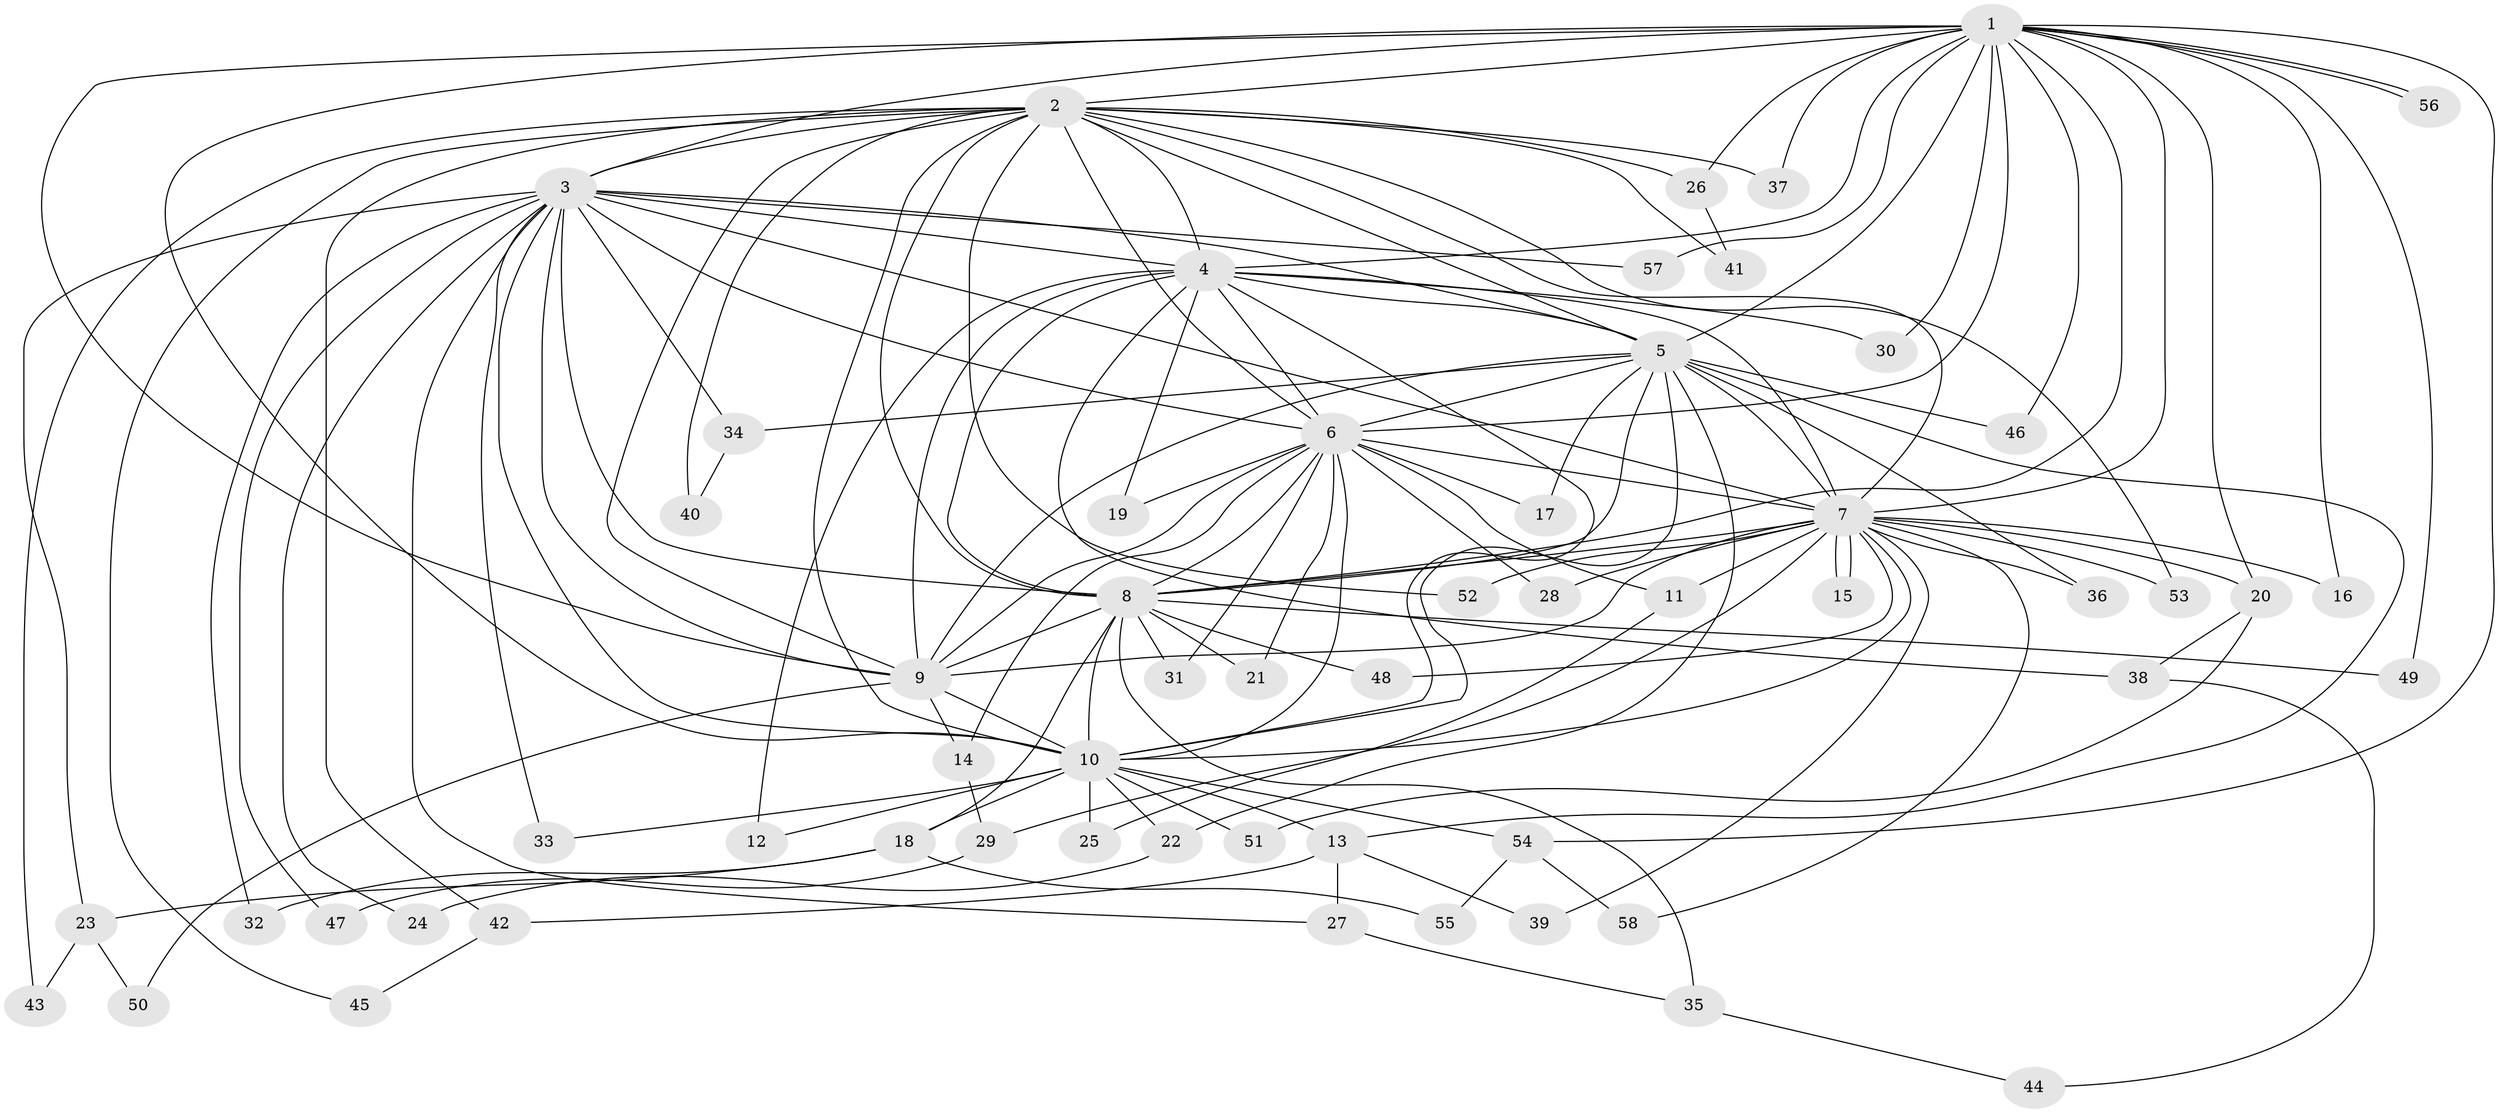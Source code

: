 // coarse degree distribution, {16: 0.047619047619047616, 15: 0.047619047619047616, 12: 0.047619047619047616, 24: 0.023809523809523808, 3: 0.11904761904761904, 6: 0.023809523809523808, 4: 0.09523809523809523, 2: 0.5238095238095238, 5: 0.023809523809523808, 1: 0.047619047619047616}
// Generated by graph-tools (version 1.1) at 2025/23/03/03/25 07:23:42]
// undirected, 58 vertices, 141 edges
graph export_dot {
graph [start="1"]
  node [color=gray90,style=filled];
  1;
  2;
  3;
  4;
  5;
  6;
  7;
  8;
  9;
  10;
  11;
  12;
  13;
  14;
  15;
  16;
  17;
  18;
  19;
  20;
  21;
  22;
  23;
  24;
  25;
  26;
  27;
  28;
  29;
  30;
  31;
  32;
  33;
  34;
  35;
  36;
  37;
  38;
  39;
  40;
  41;
  42;
  43;
  44;
  45;
  46;
  47;
  48;
  49;
  50;
  51;
  52;
  53;
  54;
  55;
  56;
  57;
  58;
  1 -- 2;
  1 -- 3;
  1 -- 4;
  1 -- 5;
  1 -- 6;
  1 -- 7;
  1 -- 8;
  1 -- 9;
  1 -- 10;
  1 -- 16;
  1 -- 20;
  1 -- 26;
  1 -- 30;
  1 -- 37;
  1 -- 46;
  1 -- 49;
  1 -- 54;
  1 -- 56;
  1 -- 56;
  1 -- 57;
  2 -- 3;
  2 -- 4;
  2 -- 5;
  2 -- 6;
  2 -- 7;
  2 -- 8;
  2 -- 9;
  2 -- 10;
  2 -- 26;
  2 -- 37;
  2 -- 40;
  2 -- 41;
  2 -- 42;
  2 -- 43;
  2 -- 45;
  2 -- 52;
  2 -- 53;
  3 -- 4;
  3 -- 5;
  3 -- 6;
  3 -- 7;
  3 -- 8;
  3 -- 9;
  3 -- 10;
  3 -- 23;
  3 -- 24;
  3 -- 27;
  3 -- 32;
  3 -- 33;
  3 -- 34;
  3 -- 47;
  3 -- 57;
  4 -- 5;
  4 -- 6;
  4 -- 7;
  4 -- 8;
  4 -- 9;
  4 -- 10;
  4 -- 12;
  4 -- 19;
  4 -- 30;
  4 -- 38;
  5 -- 6;
  5 -- 7;
  5 -- 8;
  5 -- 9;
  5 -- 10;
  5 -- 13;
  5 -- 17;
  5 -- 22;
  5 -- 34;
  5 -- 36;
  5 -- 46;
  6 -- 7;
  6 -- 8;
  6 -- 9;
  6 -- 10;
  6 -- 11;
  6 -- 14;
  6 -- 17;
  6 -- 19;
  6 -- 21;
  6 -- 28;
  6 -- 31;
  7 -- 8;
  7 -- 9;
  7 -- 10;
  7 -- 11;
  7 -- 15;
  7 -- 15;
  7 -- 16;
  7 -- 20;
  7 -- 28;
  7 -- 29;
  7 -- 36;
  7 -- 39;
  7 -- 48;
  7 -- 52;
  7 -- 53;
  7 -- 58;
  8 -- 9;
  8 -- 10;
  8 -- 18;
  8 -- 21;
  8 -- 31;
  8 -- 35;
  8 -- 48;
  8 -- 49;
  9 -- 10;
  9 -- 14;
  9 -- 50;
  10 -- 12;
  10 -- 13;
  10 -- 18;
  10 -- 22;
  10 -- 25;
  10 -- 33;
  10 -- 51;
  10 -- 54;
  11 -- 25;
  13 -- 27;
  13 -- 39;
  13 -- 42;
  14 -- 29;
  18 -- 23;
  18 -- 32;
  18 -- 55;
  20 -- 38;
  20 -- 51;
  22 -- 24;
  23 -- 43;
  23 -- 50;
  26 -- 41;
  27 -- 35;
  29 -- 47;
  34 -- 40;
  35 -- 44;
  38 -- 44;
  42 -- 45;
  54 -- 55;
  54 -- 58;
}
